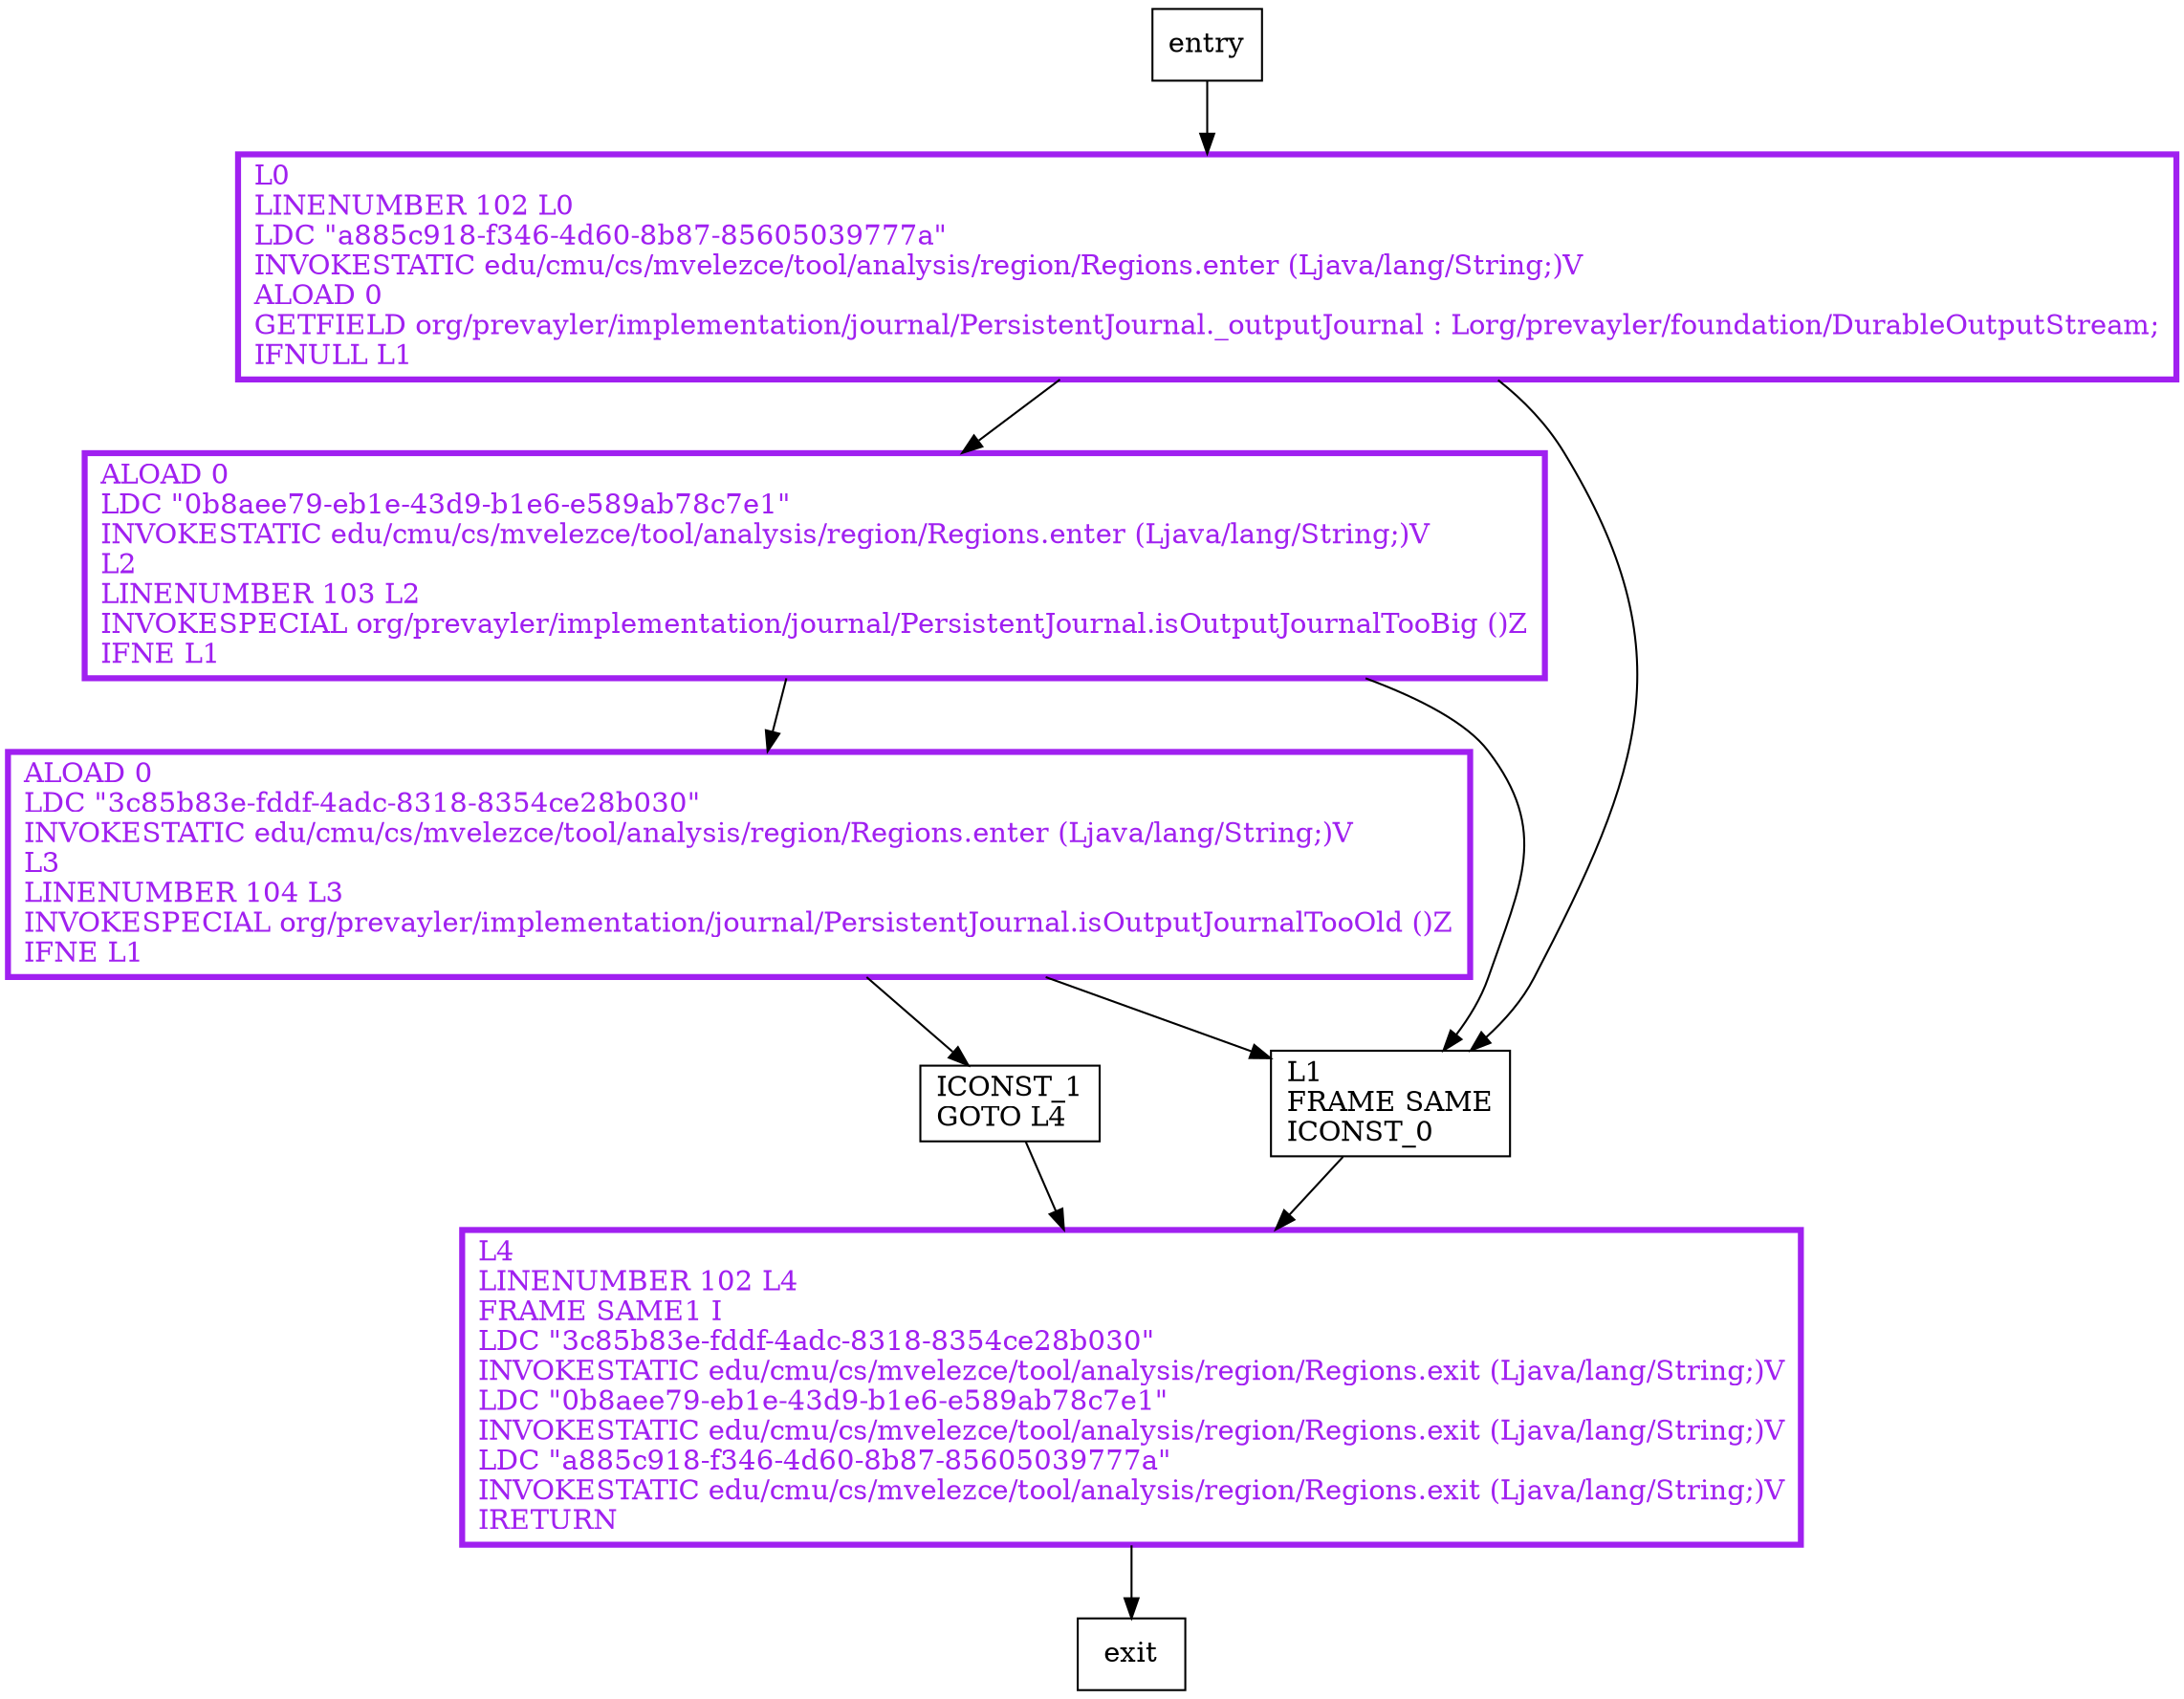 digraph isOutputJournalStillValid {
node [shape=record];
319450809 [label="L4\lLINENUMBER 102 L4\lFRAME SAME1 I\lLDC \"3c85b83e-fddf-4adc-8318-8354ce28b030\"\lINVOKESTATIC edu/cmu/cs/mvelezce/tool/analysis/region/Regions.exit (Ljava/lang/String;)V\lLDC \"0b8aee79-eb1e-43d9-b1e6-e589ab78c7e1\"\lINVOKESTATIC edu/cmu/cs/mvelezce/tool/analysis/region/Regions.exit (Ljava/lang/String;)V\lLDC \"a885c918-f346-4d60-8b87-85605039777a\"\lINVOKESTATIC edu/cmu/cs/mvelezce/tool/analysis/region/Regions.exit (Ljava/lang/String;)V\lIRETURN\l"];
1962629977 [label="ICONST_1\lGOTO L4\l"];
1775305712 [label="ALOAD 0\lLDC \"0b8aee79-eb1e-43d9-b1e6-e589ab78c7e1\"\lINVOKESTATIC edu/cmu/cs/mvelezce/tool/analysis/region/Regions.enter (Ljava/lang/String;)V\lL2\lLINENUMBER 103 L2\lINVOKESPECIAL org/prevayler/implementation/journal/PersistentJournal.isOutputJournalTooBig ()Z\lIFNE L1\l"];
1157462948 [label="L0\lLINENUMBER 102 L0\lLDC \"a885c918-f346-4d60-8b87-85605039777a\"\lINVOKESTATIC edu/cmu/cs/mvelezce/tool/analysis/region/Regions.enter (Ljava/lang/String;)V\lALOAD 0\lGETFIELD org/prevayler/implementation/journal/PersistentJournal._outputJournal : Lorg/prevayler/foundation/DurableOutputStream;\lIFNULL L1\l"];
1534340040 [label="ALOAD 0\lLDC \"3c85b83e-fddf-4adc-8318-8354ce28b030\"\lINVOKESTATIC edu/cmu/cs/mvelezce/tool/analysis/region/Regions.enter (Ljava/lang/String;)V\lL3\lLINENUMBER 104 L3\lINVOKESPECIAL org/prevayler/implementation/journal/PersistentJournal.isOutputJournalTooOld ()Z\lIFNE L1\l"];
586722754 [label="L1\lFRAME SAME\lICONST_0\l"];
entry;
exit;
entry -> 1157462948;
319450809 -> exit;
1962629977 -> 319450809;
1775305712 -> 1534340040;
1775305712 -> 586722754;
1157462948 -> 1775305712;
1157462948 -> 586722754;
1534340040 -> 1962629977;
1534340040 -> 586722754;
586722754 -> 319450809;
319450809[fontcolor="purple", penwidth=3, color="purple"];
1775305712[fontcolor="purple", penwidth=3, color="purple"];
1157462948[fontcolor="purple", penwidth=3, color="purple"];
1534340040[fontcolor="purple", penwidth=3, color="purple"];
}
